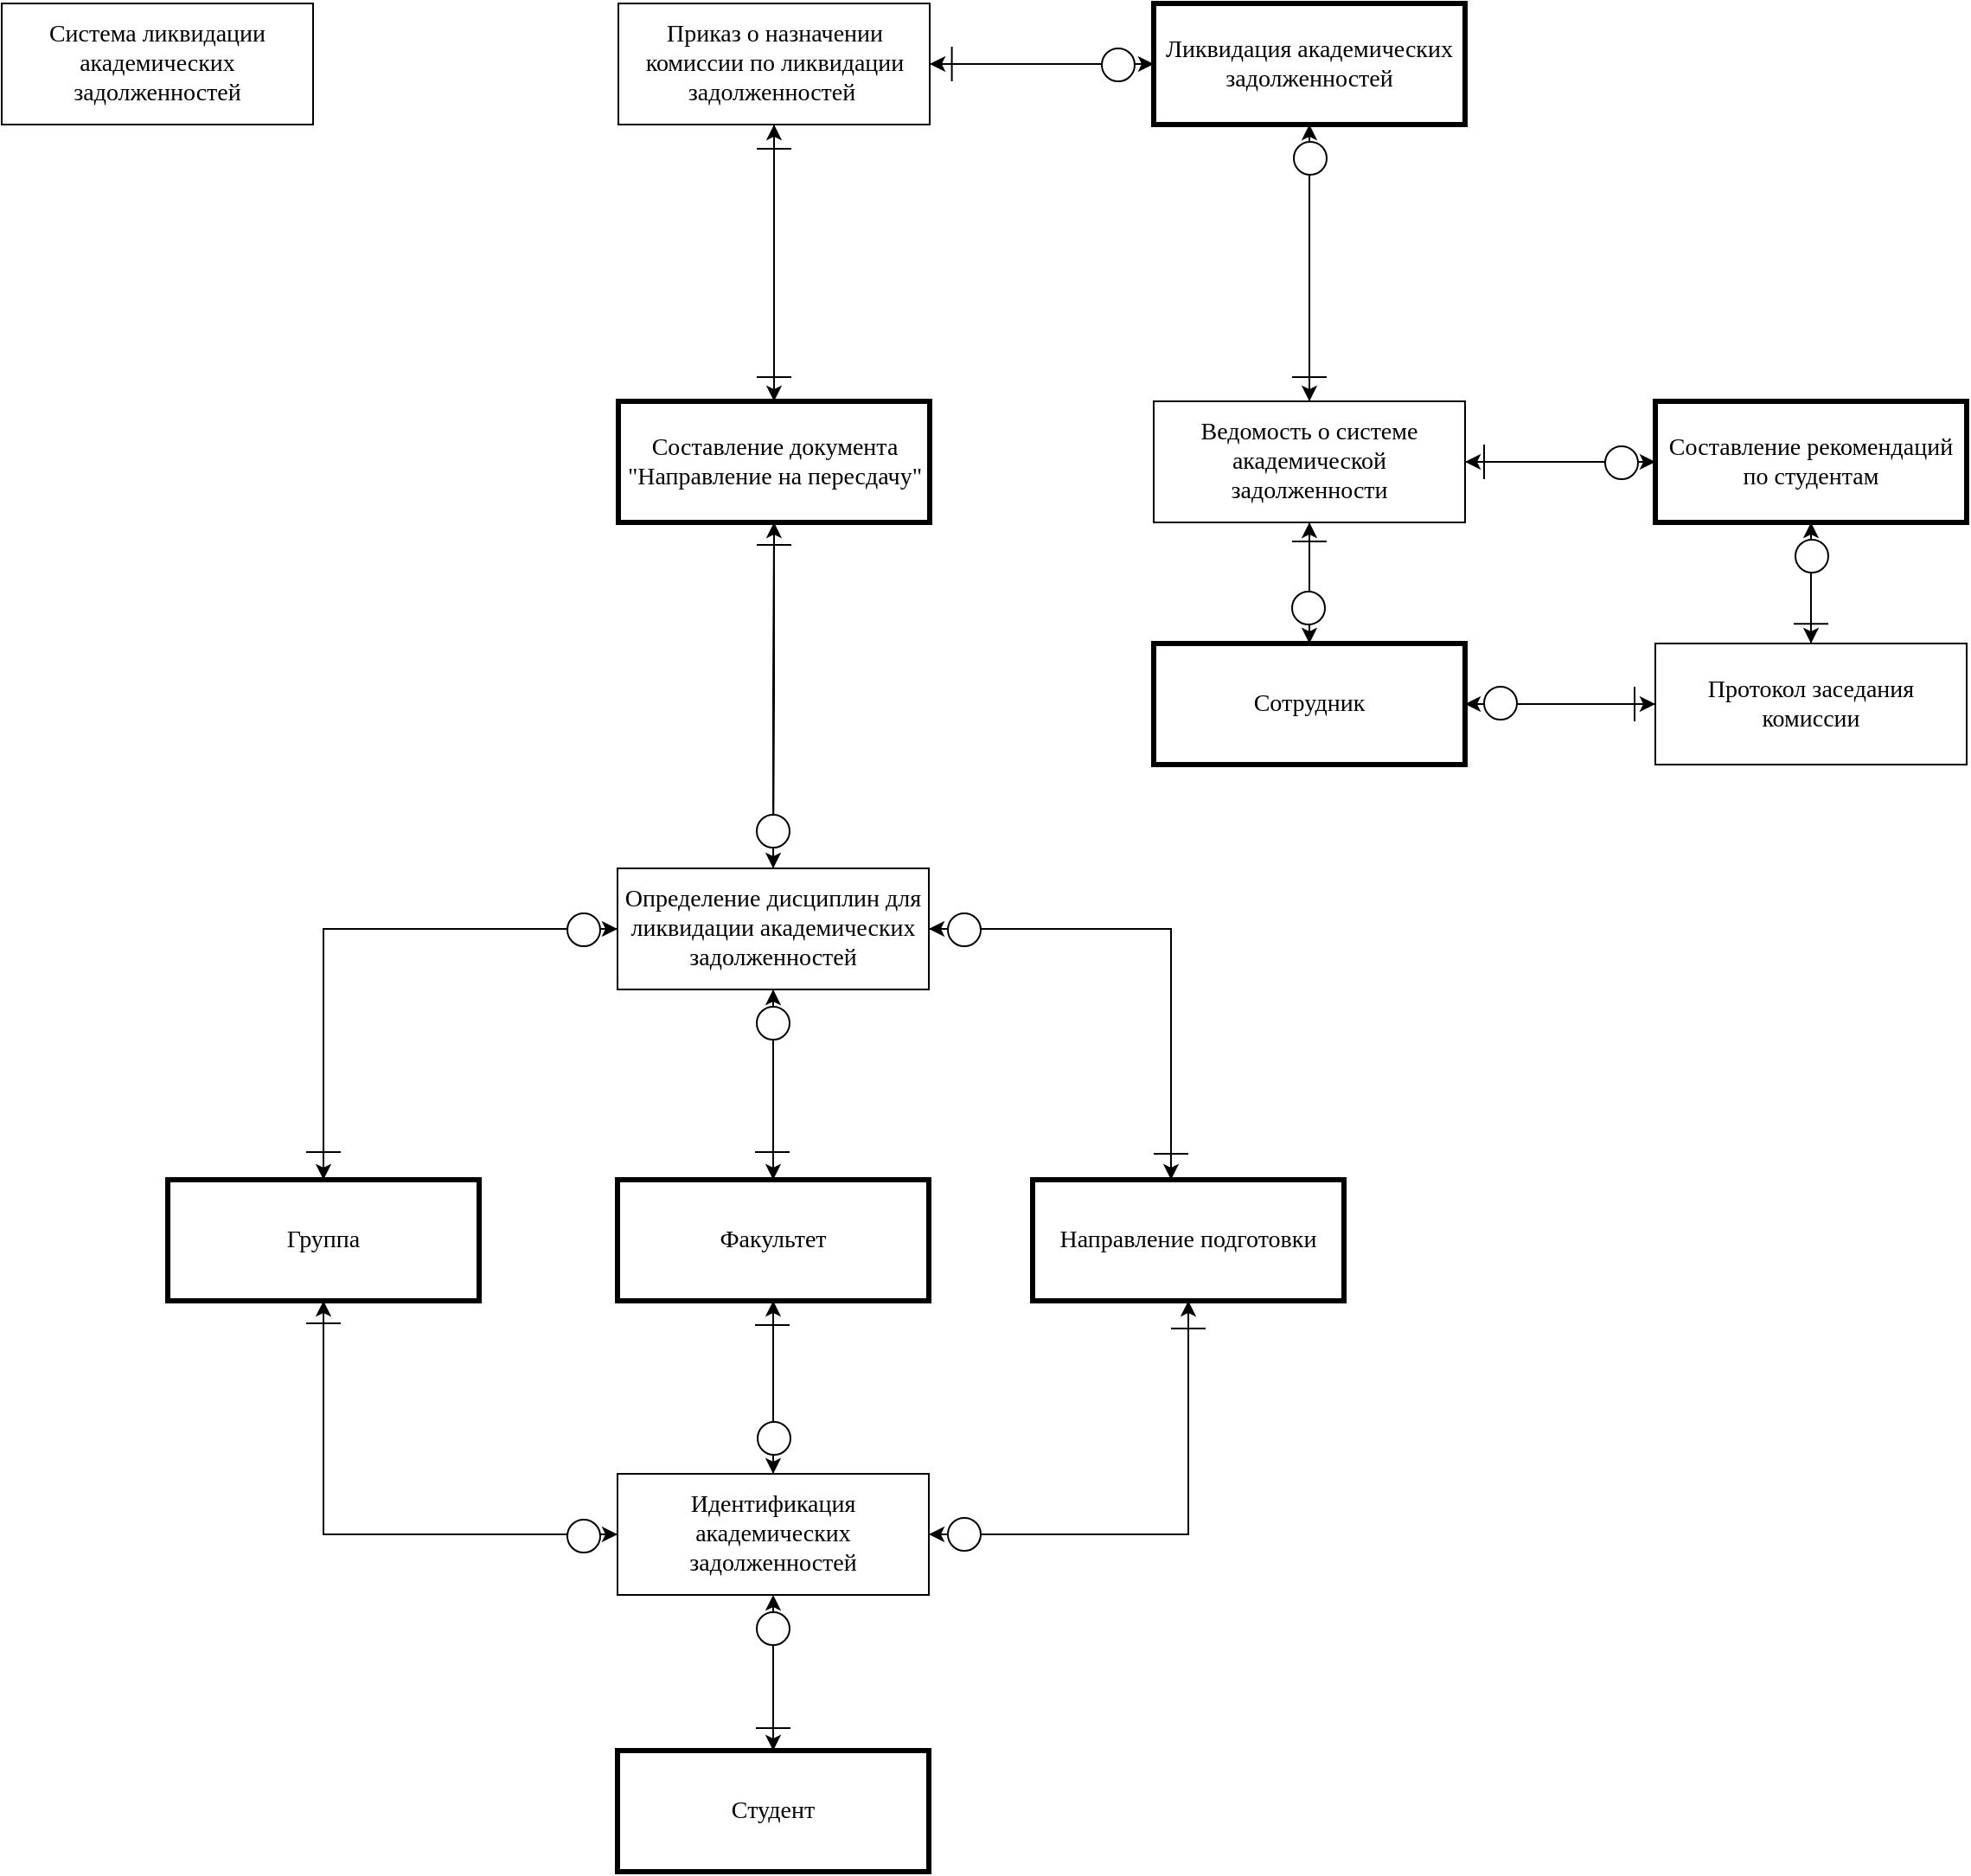 <mxfile version="26.2.14">
  <diagram name="Страница — 1" id="XxCqZf1vbdF2sUT-V-np">
    <mxGraphModel dx="1546" dy="2035" grid="1" gridSize="10" guides="1" tooltips="1" connect="1" arrows="1" fold="1" page="1" pageScale="1" pageWidth="827" pageHeight="1169" math="0" shadow="0">
      <root>
        <mxCell id="0" />
        <mxCell id="1" parent="0" />
        <mxCell id="1l_1Ohui1OAXLo1jwIuh-1" value="Система ликвидации академических задолженностей" style="rounded=0;whiteSpace=wrap;html=1;fontFamily=Times New Roman;fontSize=14;" parent="1" vertex="1">
          <mxGeometry x="324" y="-920" width="180" height="70" as="geometry" />
        </mxCell>
        <mxCell id="ND-Zr3Mcvp1jfN4iyUee-63" style="edgeStyle=orthogonalEdgeStyle;rounded=0;orthogonalLoop=1;jettySize=auto;html=1;" parent="1" source="1l_1Ohui1OAXLo1jwIuh-2" target="ND-Zr3Mcvp1jfN4iyUee-41" edge="1">
          <mxGeometry relative="1" as="geometry" />
        </mxCell>
        <mxCell id="1l_1Ohui1OAXLo1jwIuh-2" value="Студент" style="rounded=0;whiteSpace=wrap;html=1;fontFamily=Times New Roman;fontSize=14;strokeWidth=3;" parent="1" vertex="1">
          <mxGeometry x="680" y="90" width="180" height="70" as="geometry" />
        </mxCell>
        <mxCell id="ExfXu41y4xgW8dkW9e0b-39" style="edgeStyle=orthogonalEdgeStyle;rounded=0;orthogonalLoop=1;jettySize=auto;html=1;entryX=0;entryY=0.5;entryDx=0;entryDy=0;" parent="1" source="Nsonk-Qi_ZuO93uDYVnr-1" target="ExfXu41y4xgW8dkW9e0b-36" edge="1">
          <mxGeometry relative="1" as="geometry" />
        </mxCell>
        <mxCell id="ExfXu41y4xgW8dkW9e0b-43" style="edgeStyle=orthogonalEdgeStyle;rounded=0;orthogonalLoop=1;jettySize=auto;html=1;" parent="1" source="Nsonk-Qi_ZuO93uDYVnr-1" target="Nsonk-Qi_ZuO93uDYVnr-3" edge="1">
          <mxGeometry relative="1" as="geometry" />
        </mxCell>
        <mxCell id="Nsonk-Qi_ZuO93uDYVnr-1" value="Сотрудник" style="rounded=0;whiteSpace=wrap;html=1;fontFamily=Times New Roman;fontSize=14;strokeWidth=3;" parent="1" vertex="1">
          <mxGeometry x="990" y="-550" width="180" height="70" as="geometry" />
        </mxCell>
        <mxCell id="ND-Zr3Mcvp1jfN4iyUee-58" style="edgeStyle=orthogonalEdgeStyle;rounded=0;orthogonalLoop=1;jettySize=auto;html=1;entryX=0.5;entryY=1;entryDx=0;entryDy=0;" parent="1" source="Nsonk-Qi_ZuO93uDYVnr-2" target="Nsonk-Qi_ZuO93uDYVnr-24" edge="1">
          <mxGeometry relative="1" as="geometry" />
        </mxCell>
        <mxCell id="ExfXu41y4xgW8dkW9e0b-6" style="edgeStyle=orthogonalEdgeStyle;rounded=0;orthogonalLoop=1;jettySize=auto;html=1;" parent="1" source="Nsonk-Qi_ZuO93uDYVnr-2" target="ND-Zr3Mcvp1jfN4iyUee-41" edge="1">
          <mxGeometry relative="1" as="geometry" />
        </mxCell>
        <mxCell id="Nsonk-Qi_ZuO93uDYVnr-2" value="Факультет" style="rounded=0;whiteSpace=wrap;html=1;fontFamily=Times New Roman;fontSize=14;strokeWidth=3;" parent="1" vertex="1">
          <mxGeometry x="680" y="-240" width="180" height="70" as="geometry" />
        </mxCell>
        <mxCell id="ExfXu41y4xgW8dkW9e0b-38" style="edgeStyle=orthogonalEdgeStyle;rounded=0;orthogonalLoop=1;jettySize=auto;html=1;" parent="1" source="Nsonk-Qi_ZuO93uDYVnr-3" target="ExfXu41y4xgW8dkW9e0b-24" edge="1">
          <mxGeometry relative="1" as="geometry" />
        </mxCell>
        <mxCell id="ExfXu41y4xgW8dkW9e0b-42" style="edgeStyle=orthogonalEdgeStyle;rounded=0;orthogonalLoop=1;jettySize=auto;html=1;entryX=0.5;entryY=0;entryDx=0;entryDy=0;" parent="1" source="Nsonk-Qi_ZuO93uDYVnr-3" target="Nsonk-Qi_ZuO93uDYVnr-1" edge="1">
          <mxGeometry relative="1" as="geometry" />
        </mxCell>
        <mxCell id="ExfXu41y4xgW8dkW9e0b-46" style="edgeStyle=orthogonalEdgeStyle;rounded=0;orthogonalLoop=1;jettySize=auto;html=1;" parent="1" source="Nsonk-Qi_ZuO93uDYVnr-3" target="ND-Zr3Mcvp1jfN4iyUee-70" edge="1">
          <mxGeometry relative="1" as="geometry" />
        </mxCell>
        <mxCell id="Nsonk-Qi_ZuO93uDYVnr-3" value="Ведомость о системе академической задолженности" style="rounded=0;whiteSpace=wrap;html=1;fontFamily=Times New Roman;fontSize=14;" parent="1" vertex="1">
          <mxGeometry x="990" y="-690" width="180" height="70" as="geometry" />
        </mxCell>
        <mxCell id="ND-Zr3Mcvp1jfN4iyUee-65" style="edgeStyle=orthogonalEdgeStyle;rounded=0;orthogonalLoop=1;jettySize=auto;html=1;entryX=0.5;entryY=1;entryDx=0;entryDy=0;" parent="1" source="Nsonk-Qi_ZuO93uDYVnr-24" target="ND-Zr3Mcvp1jfN4iyUee-64" edge="1">
          <mxGeometry relative="1" as="geometry" />
        </mxCell>
        <mxCell id="ExfXu41y4xgW8dkW9e0b-33" style="edgeStyle=orthogonalEdgeStyle;rounded=0;orthogonalLoop=1;jettySize=auto;html=1;" parent="1" source="Nsonk-Qi_ZuO93uDYVnr-24" target="ND-Zr3Mcvp1jfN4iyUee-52" edge="1">
          <mxGeometry relative="1" as="geometry">
            <Array as="points">
              <mxPoint x="1000" y="-385" />
            </Array>
          </mxGeometry>
        </mxCell>
        <mxCell id="ExfXu41y4xgW8dkW9e0b-34" style="edgeStyle=orthogonalEdgeStyle;rounded=0;orthogonalLoop=1;jettySize=auto;html=1;" parent="1" source="Nsonk-Qi_ZuO93uDYVnr-24" target="Nsonk-Qi_ZuO93uDYVnr-2" edge="1">
          <mxGeometry relative="1" as="geometry" />
        </mxCell>
        <mxCell id="ExfXu41y4xgW8dkW9e0b-35" style="edgeStyle=orthogonalEdgeStyle;rounded=0;orthogonalLoop=1;jettySize=auto;html=1;entryX=0.5;entryY=0;entryDx=0;entryDy=0;" parent="1" source="Nsonk-Qi_ZuO93uDYVnr-24" target="ND-Zr3Mcvp1jfN4iyUee-34" edge="1">
          <mxGeometry relative="1" as="geometry" />
        </mxCell>
        <mxCell id="Nsonk-Qi_ZuO93uDYVnr-24" value="Определение дисциплин для ликвидации академических задолженностей" style="rounded=0;whiteSpace=wrap;html=1;fontFamily=Times New Roman;fontSize=14;" parent="1" vertex="1">
          <mxGeometry x="680" y="-420" width="180" height="70" as="geometry" />
        </mxCell>
        <mxCell id="ND-Zr3Mcvp1jfN4iyUee-59" style="edgeStyle=orthogonalEdgeStyle;rounded=0;orthogonalLoop=1;jettySize=auto;html=1;entryX=0;entryY=0.5;entryDx=0;entryDy=0;" parent="1" source="ND-Zr3Mcvp1jfN4iyUee-34" target="Nsonk-Qi_ZuO93uDYVnr-24" edge="1">
          <mxGeometry relative="1" as="geometry">
            <Array as="points">
              <mxPoint x="510" y="-385" />
            </Array>
          </mxGeometry>
        </mxCell>
        <mxCell id="ExfXu41y4xgW8dkW9e0b-5" style="edgeStyle=orthogonalEdgeStyle;rounded=0;orthogonalLoop=1;jettySize=auto;html=1;entryX=0;entryY=0.5;entryDx=0;entryDy=0;" parent="1" source="ND-Zr3Mcvp1jfN4iyUee-34" target="ND-Zr3Mcvp1jfN4iyUee-41" edge="1">
          <mxGeometry relative="1" as="geometry">
            <Array as="points">
              <mxPoint x="510" y="-35" />
            </Array>
          </mxGeometry>
        </mxCell>
        <mxCell id="ND-Zr3Mcvp1jfN4iyUee-34" value="Группа" style="rounded=0;whiteSpace=wrap;html=1;fontFamily=Times New Roman;fontSize=14;strokeWidth=3;" parent="1" vertex="1">
          <mxGeometry x="420" y="-240" width="180" height="70" as="geometry" />
        </mxCell>
        <mxCell id="ND-Zr3Mcvp1jfN4iyUee-53" style="edgeStyle=orthogonalEdgeStyle;rounded=0;orthogonalLoop=1;jettySize=auto;html=1;entryX=0.5;entryY=1;entryDx=0;entryDy=0;" parent="1" source="ND-Zr3Mcvp1jfN4iyUee-41" target="ND-Zr3Mcvp1jfN4iyUee-52" edge="1">
          <mxGeometry relative="1" as="geometry" />
        </mxCell>
        <mxCell id="ND-Zr3Mcvp1jfN4iyUee-55" style="edgeStyle=orthogonalEdgeStyle;rounded=0;orthogonalLoop=1;jettySize=auto;html=1;entryX=0.5;entryY=1;entryDx=0;entryDy=0;" parent="1" source="ND-Zr3Mcvp1jfN4iyUee-41" target="Nsonk-Qi_ZuO93uDYVnr-2" edge="1">
          <mxGeometry relative="1" as="geometry" />
        </mxCell>
        <mxCell id="ND-Zr3Mcvp1jfN4iyUee-56" style="edgeStyle=orthogonalEdgeStyle;rounded=0;orthogonalLoop=1;jettySize=auto;html=1;entryX=0.5;entryY=1;entryDx=0;entryDy=0;" parent="1" source="ND-Zr3Mcvp1jfN4iyUee-41" target="ND-Zr3Mcvp1jfN4iyUee-34" edge="1">
          <mxGeometry relative="1" as="geometry" />
        </mxCell>
        <mxCell id="ND-Zr3Mcvp1jfN4iyUee-41" value="Идентификация академических задолженностей" style="rounded=0;whiteSpace=wrap;html=1;fontFamily=Times New Roman;fontSize=14;" parent="1" vertex="1">
          <mxGeometry x="680" y="-70" width="180" height="70" as="geometry" />
        </mxCell>
        <mxCell id="ND-Zr3Mcvp1jfN4iyUee-57" style="edgeStyle=orthogonalEdgeStyle;rounded=0;orthogonalLoop=1;jettySize=auto;html=1;entryX=1;entryY=0.5;entryDx=0;entryDy=0;" parent="1" source="ND-Zr3Mcvp1jfN4iyUee-52" target="Nsonk-Qi_ZuO93uDYVnr-24" edge="1">
          <mxGeometry relative="1" as="geometry">
            <Array as="points">
              <mxPoint x="1000" y="-385" />
            </Array>
          </mxGeometry>
        </mxCell>
        <mxCell id="ExfXu41y4xgW8dkW9e0b-7" style="edgeStyle=orthogonalEdgeStyle;rounded=0;orthogonalLoop=1;jettySize=auto;html=1;entryX=1;entryY=0.5;entryDx=0;entryDy=0;" parent="1" source="ND-Zr3Mcvp1jfN4iyUee-52" target="ND-Zr3Mcvp1jfN4iyUee-41" edge="1">
          <mxGeometry relative="1" as="geometry">
            <Array as="points">
              <mxPoint x="1010" y="-35" />
            </Array>
          </mxGeometry>
        </mxCell>
        <mxCell id="ND-Zr3Mcvp1jfN4iyUee-52" value="Направление подготовки" style="rounded=0;whiteSpace=wrap;html=1;fontFamily=Times New Roman;fontSize=14;strokeWidth=3;" parent="1" vertex="1">
          <mxGeometry x="920" y="-240" width="180" height="70" as="geometry" />
        </mxCell>
        <mxCell id="ExfXu41y4xgW8dkW9e0b-17" style="edgeStyle=orthogonalEdgeStyle;rounded=0;orthogonalLoop=1;jettySize=auto;html=1;entryX=0.5;entryY=1;entryDx=0;entryDy=0;" parent="1" source="ND-Zr3Mcvp1jfN4iyUee-64" target="ExfXu41y4xgW8dkW9e0b-16" edge="1">
          <mxGeometry relative="1" as="geometry" />
        </mxCell>
        <mxCell id="ExfXu41y4xgW8dkW9e0b-54" style="edgeStyle=orthogonalEdgeStyle;rounded=0;orthogonalLoop=1;jettySize=auto;html=1;entryX=0.5;entryY=0;entryDx=0;entryDy=0;" parent="1" source="ND-Zr3Mcvp1jfN4iyUee-64" target="Nsonk-Qi_ZuO93uDYVnr-24" edge="1">
          <mxGeometry relative="1" as="geometry" />
        </mxCell>
        <mxCell id="ND-Zr3Mcvp1jfN4iyUee-64" value="Составление документа &quot;Направление на пересдачу&quot;" style="rounded=0;whiteSpace=wrap;html=1;fontFamily=Times New Roman;fontSize=14;strokeWidth=3;" parent="1" vertex="1">
          <mxGeometry x="680.5" y="-690" width="180" height="70" as="geometry" />
        </mxCell>
        <mxCell id="ExfXu41y4xgW8dkW9e0b-32" style="edgeStyle=orthogonalEdgeStyle;rounded=0;orthogonalLoop=1;jettySize=auto;html=1;entryX=1;entryY=0.5;entryDx=0;entryDy=0;" parent="1" source="ND-Zr3Mcvp1jfN4iyUee-70" target="ExfXu41y4xgW8dkW9e0b-16" edge="1">
          <mxGeometry relative="1" as="geometry" />
        </mxCell>
        <mxCell id="ExfXu41y4xgW8dkW9e0b-37" style="edgeStyle=orthogonalEdgeStyle;rounded=0;orthogonalLoop=1;jettySize=auto;html=1;" parent="1" source="ND-Zr3Mcvp1jfN4iyUee-70" target="Nsonk-Qi_ZuO93uDYVnr-3" edge="1">
          <mxGeometry relative="1" as="geometry" />
        </mxCell>
        <mxCell id="ND-Zr3Mcvp1jfN4iyUee-70" value="Ликвидация академических задолженностей" style="rounded=0;whiteSpace=wrap;html=1;fontFamily=Times New Roman;fontSize=14;strokeWidth=3;" parent="1" vertex="1">
          <mxGeometry x="990" y="-920" width="180" height="70" as="geometry" />
        </mxCell>
        <mxCell id="ExfXu41y4xgW8dkW9e0b-9" value="" style="edgeStyle=orthogonalEdgeStyle;rounded=0;orthogonalLoop=1;jettySize=auto;html=1;" parent="1" source="ExfXu41y4xgW8dkW9e0b-1" target="1l_1Ohui1OAXLo1jwIuh-2" edge="1">
          <mxGeometry relative="1" as="geometry" />
        </mxCell>
        <mxCell id="ExfXu41y4xgW8dkW9e0b-1" value="" style="ellipse;whiteSpace=wrap;html=1;aspect=fixed;" parent="1" vertex="1">
          <mxGeometry x="760.5" y="10" width="19" height="19" as="geometry" />
        </mxCell>
        <mxCell id="ExfXu41y4xgW8dkW9e0b-2" value="" style="endArrow=none;html=1;rounded=0;" parent="1" edge="1">
          <mxGeometry width="50" height="50" relative="1" as="geometry">
            <mxPoint x="760" y="77" as="sourcePoint" />
            <mxPoint x="780" y="77" as="targetPoint" />
            <Array as="points">
              <mxPoint x="770" y="77" />
            </Array>
          </mxGeometry>
        </mxCell>
        <mxCell id="ExfXu41y4xgW8dkW9e0b-8" value="" style="ellipse;whiteSpace=wrap;html=1;aspect=fixed;" parent="1" vertex="1">
          <mxGeometry x="871" y="-44.5" width="19" height="19" as="geometry" />
        </mxCell>
        <mxCell id="ExfXu41y4xgW8dkW9e0b-11" value="" style="ellipse;whiteSpace=wrap;html=1;aspect=fixed;" parent="1" vertex="1">
          <mxGeometry x="761" y="-100" width="19" height="19" as="geometry" />
        </mxCell>
        <mxCell id="ExfXu41y4xgW8dkW9e0b-12" value="" style="endArrow=none;html=1;rounded=0;" parent="1" edge="1">
          <mxGeometry width="50" height="50" relative="1" as="geometry">
            <mxPoint x="1000" y="-154" as="sourcePoint" />
            <mxPoint x="1020" y="-154" as="targetPoint" />
            <Array as="points">
              <mxPoint x="1010" y="-154" />
            </Array>
          </mxGeometry>
        </mxCell>
        <mxCell id="ExfXu41y4xgW8dkW9e0b-13" value="" style="endArrow=none;html=1;rounded=0;" parent="1" edge="1">
          <mxGeometry width="50" height="50" relative="1" as="geometry">
            <mxPoint x="759.5" y="-156" as="sourcePoint" />
            <mxPoint x="779.5" y="-156" as="targetPoint" />
            <Array as="points">
              <mxPoint x="769.5" y="-156" />
            </Array>
          </mxGeometry>
        </mxCell>
        <mxCell id="ExfXu41y4xgW8dkW9e0b-14" value="" style="endArrow=none;html=1;rounded=0;" parent="1" edge="1">
          <mxGeometry width="50" height="50" relative="1" as="geometry">
            <mxPoint x="500" y="-157" as="sourcePoint" />
            <mxPoint x="520" y="-157" as="targetPoint" />
            <Array as="points">
              <mxPoint x="510" y="-157" />
            </Array>
          </mxGeometry>
        </mxCell>
        <mxCell id="ExfXu41y4xgW8dkW9e0b-15" value="" style="ellipse;whiteSpace=wrap;html=1;aspect=fixed;" parent="1" vertex="1">
          <mxGeometry x="651" y="-43.5" width="19" height="19" as="geometry" />
        </mxCell>
        <mxCell id="ExfXu41y4xgW8dkW9e0b-18" style="edgeStyle=orthogonalEdgeStyle;rounded=0;orthogonalLoop=1;jettySize=auto;html=1;entryX=0.5;entryY=0;entryDx=0;entryDy=0;" parent="1" source="ExfXu41y4xgW8dkW9e0b-16" target="ND-Zr3Mcvp1jfN4iyUee-64" edge="1">
          <mxGeometry relative="1" as="geometry" />
        </mxCell>
        <mxCell id="ExfXu41y4xgW8dkW9e0b-23" style="edgeStyle=orthogonalEdgeStyle;rounded=0;orthogonalLoop=1;jettySize=auto;html=1;entryX=0;entryY=0.5;entryDx=0;entryDy=0;" parent="1" source="ExfXu41y4xgW8dkW9e0b-16" target="ND-Zr3Mcvp1jfN4iyUee-70" edge="1">
          <mxGeometry relative="1" as="geometry" />
        </mxCell>
        <mxCell id="ExfXu41y4xgW8dkW9e0b-16" value="Приказ о назначении комиссии по ликвидации задолженностей&amp;nbsp;" style="rounded=0;whiteSpace=wrap;html=1;fontFamily=Times New Roman;fontSize=14;" parent="1" vertex="1">
          <mxGeometry x="680.5" y="-920" width="180" height="70" as="geometry" />
        </mxCell>
        <mxCell id="ExfXu41y4xgW8dkW9e0b-41" style="edgeStyle=orthogonalEdgeStyle;rounded=0;orthogonalLoop=1;jettySize=auto;html=1;entryX=0.5;entryY=0;entryDx=0;entryDy=0;" parent="1" source="ExfXu41y4xgW8dkW9e0b-24" target="ExfXu41y4xgW8dkW9e0b-36" edge="1">
          <mxGeometry relative="1" as="geometry" />
        </mxCell>
        <mxCell id="ExfXu41y4xgW8dkW9e0b-45" style="edgeStyle=orthogonalEdgeStyle;rounded=0;orthogonalLoop=1;jettySize=auto;html=1;" parent="1" source="ExfXu41y4xgW8dkW9e0b-24" edge="1">
          <mxGeometry relative="1" as="geometry">
            <mxPoint x="1170" y="-655.0" as="targetPoint" />
          </mxGeometry>
        </mxCell>
        <mxCell id="ExfXu41y4xgW8dkW9e0b-24" value="Составление рекомендаций по студентам" style="rounded=0;whiteSpace=wrap;html=1;fontFamily=Times New Roman;fontSize=14;strokeWidth=3;" parent="1" vertex="1">
          <mxGeometry x="1280" y="-690" width="180" height="70" as="geometry" />
        </mxCell>
        <mxCell id="ExfXu41y4xgW8dkW9e0b-40" style="edgeStyle=orthogonalEdgeStyle;rounded=0;orthogonalLoop=1;jettySize=auto;html=1;" parent="1" source="ExfXu41y4xgW8dkW9e0b-36" target="ExfXu41y4xgW8dkW9e0b-24" edge="1">
          <mxGeometry relative="1" as="geometry" />
        </mxCell>
        <mxCell id="ExfXu41y4xgW8dkW9e0b-44" style="edgeStyle=orthogonalEdgeStyle;rounded=0;orthogonalLoop=1;jettySize=auto;html=1;" parent="1" source="ExfXu41y4xgW8dkW9e0b-36" target="Nsonk-Qi_ZuO93uDYVnr-1" edge="1">
          <mxGeometry relative="1" as="geometry" />
        </mxCell>
        <mxCell id="ExfXu41y4xgW8dkW9e0b-36" value="Протокол заседания комиссии" style="rounded=0;whiteSpace=wrap;html=1;fontFamily=Times New Roman;fontSize=14;" parent="1" vertex="1">
          <mxGeometry x="1280" y="-550" width="180" height="70" as="geometry" />
        </mxCell>
        <mxCell id="ExfXu41y4xgW8dkW9e0b-47" value="" style="ellipse;whiteSpace=wrap;html=1;aspect=fixed;" parent="1" vertex="1">
          <mxGeometry x="871" y="-394" width="19" height="19" as="geometry" />
        </mxCell>
        <mxCell id="ExfXu41y4xgW8dkW9e0b-48" value="" style="ellipse;whiteSpace=wrap;html=1;aspect=fixed;" parent="1" vertex="1">
          <mxGeometry x="760.5" y="-340" width="19" height="19" as="geometry" />
        </mxCell>
        <mxCell id="ExfXu41y4xgW8dkW9e0b-49" value="" style="ellipse;whiteSpace=wrap;html=1;aspect=fixed;" parent="1" vertex="1">
          <mxGeometry x="651" y="-394" width="19" height="19" as="geometry" />
        </mxCell>
        <mxCell id="ExfXu41y4xgW8dkW9e0b-50" value="" style="endArrow=none;html=1;rounded=0;" parent="1" edge="1">
          <mxGeometry width="50" height="50" relative="1" as="geometry">
            <mxPoint x="990" y="-255" as="sourcePoint" />
            <mxPoint x="1010" y="-255" as="targetPoint" />
            <Array as="points">
              <mxPoint x="1000" y="-255" />
            </Array>
          </mxGeometry>
        </mxCell>
        <mxCell id="ExfXu41y4xgW8dkW9e0b-51" value="" style="endArrow=none;html=1;rounded=0;" parent="1" edge="1">
          <mxGeometry width="50" height="50" relative="1" as="geometry">
            <mxPoint x="759.5" y="-256" as="sourcePoint" />
            <mxPoint x="779.5" y="-256" as="targetPoint" />
            <Array as="points">
              <mxPoint x="769.5" y="-256" />
            </Array>
          </mxGeometry>
        </mxCell>
        <mxCell id="ExfXu41y4xgW8dkW9e0b-52" value="" style="endArrow=none;html=1;rounded=0;" parent="1" edge="1">
          <mxGeometry width="50" height="50" relative="1" as="geometry">
            <mxPoint x="500" y="-256" as="sourcePoint" />
            <mxPoint x="520" y="-256" as="targetPoint" />
            <Array as="points">
              <mxPoint x="510" y="-256" />
            </Array>
          </mxGeometry>
        </mxCell>
        <mxCell id="ExfXu41y4xgW8dkW9e0b-53" value="" style="ellipse;whiteSpace=wrap;html=1;aspect=fixed;" parent="1" vertex="1">
          <mxGeometry x="760.5" y="-451" width="19" height="19" as="geometry" />
        </mxCell>
        <mxCell id="ExfXu41y4xgW8dkW9e0b-55" value="" style="endArrow=none;html=1;rounded=0;" parent="1" edge="1">
          <mxGeometry width="50" height="50" relative="1" as="geometry">
            <mxPoint x="760.5" y="-607" as="sourcePoint" />
            <mxPoint x="780.5" y="-607" as="targetPoint" />
            <Array as="points">
              <mxPoint x="770.5" y="-607" />
            </Array>
          </mxGeometry>
        </mxCell>
        <mxCell id="ExfXu41y4xgW8dkW9e0b-56" value="" style="endArrow=none;html=1;rounded=0;" parent="1" edge="1">
          <mxGeometry width="50" height="50" relative="1" as="geometry">
            <mxPoint x="760.5" y="-704" as="sourcePoint" />
            <mxPoint x="780.5" y="-704" as="targetPoint" />
            <Array as="points">
              <mxPoint x="770.5" y="-704" />
            </Array>
          </mxGeometry>
        </mxCell>
        <mxCell id="ExfXu41y4xgW8dkW9e0b-57" value="" style="endArrow=none;html=1;rounded=0;" parent="1" edge="1">
          <mxGeometry width="50" height="50" relative="1" as="geometry">
            <mxPoint x="760.5" y="-836" as="sourcePoint" />
            <mxPoint x="780.5" y="-836" as="targetPoint" />
            <Array as="points">
              <mxPoint x="770.5" y="-836" />
            </Array>
          </mxGeometry>
        </mxCell>
        <mxCell id="ExfXu41y4xgW8dkW9e0b-58" value="" style="endArrow=none;html=1;rounded=0;" parent="1" edge="1">
          <mxGeometry width="50" height="50" relative="1" as="geometry">
            <mxPoint x="873.29" y="-875" as="sourcePoint" />
            <mxPoint x="873.29" y="-895" as="targetPoint" />
            <Array as="points">
              <mxPoint x="873.29" y="-875" />
            </Array>
          </mxGeometry>
        </mxCell>
        <mxCell id="ExfXu41y4xgW8dkW9e0b-59" value="" style="ellipse;whiteSpace=wrap;html=1;aspect=fixed;" parent="1" vertex="1">
          <mxGeometry x="960" y="-894" width="19" height="19" as="geometry" />
        </mxCell>
        <mxCell id="ExfXu41y4xgW8dkW9e0b-60" value="" style="ellipse;whiteSpace=wrap;html=1;aspect=fixed;" parent="1" vertex="1">
          <mxGeometry x="1071" y="-840" width="19" height="19" as="geometry" />
        </mxCell>
        <mxCell id="ExfXu41y4xgW8dkW9e0b-62" value="" style="endArrow=none;html=1;rounded=0;" parent="1" edge="1">
          <mxGeometry width="50" height="50" relative="1" as="geometry">
            <mxPoint x="1070" y="-704" as="sourcePoint" />
            <mxPoint x="1090" y="-704" as="targetPoint" />
            <Array as="points">
              <mxPoint x="1080" y="-704" />
            </Array>
          </mxGeometry>
        </mxCell>
        <mxCell id="ExfXu41y4xgW8dkW9e0b-63" value="" style="ellipse;whiteSpace=wrap;html=1;aspect=fixed;" parent="1" vertex="1">
          <mxGeometry x="1070" y="-580" width="19" height="19" as="geometry" />
        </mxCell>
        <mxCell id="ExfXu41y4xgW8dkW9e0b-64" value="" style="endArrow=none;html=1;rounded=0;" parent="1" edge="1">
          <mxGeometry width="50" height="50" relative="1" as="geometry">
            <mxPoint x="1070" y="-609" as="sourcePoint" />
            <mxPoint x="1090" y="-609" as="targetPoint" />
            <Array as="points">
              <mxPoint x="1080" y="-609" />
            </Array>
          </mxGeometry>
        </mxCell>
        <mxCell id="ExfXu41y4xgW8dkW9e0b-65" value="" style="ellipse;whiteSpace=wrap;html=1;aspect=fixed;" parent="1" vertex="1">
          <mxGeometry x="1181" y="-525" width="19" height="19" as="geometry" />
        </mxCell>
        <mxCell id="ExfXu41y4xgW8dkW9e0b-66" value="" style="endArrow=none;html=1;rounded=0;" parent="1" edge="1">
          <mxGeometry width="50" height="50" relative="1" as="geometry">
            <mxPoint x="1181" y="-645" as="sourcePoint" />
            <mxPoint x="1181" y="-665" as="targetPoint" />
            <Array as="points">
              <mxPoint x="1181" y="-645" />
            </Array>
          </mxGeometry>
        </mxCell>
        <mxCell id="ExfXu41y4xgW8dkW9e0b-67" value="" style="ellipse;whiteSpace=wrap;html=1;aspect=fixed;" parent="1" vertex="1">
          <mxGeometry x="1251" y="-664" width="19" height="19" as="geometry" />
        </mxCell>
        <mxCell id="ExfXu41y4xgW8dkW9e0b-68" value="" style="ellipse;whiteSpace=wrap;html=1;aspect=fixed;" parent="1" vertex="1">
          <mxGeometry x="1361" y="-610" width="19" height="19" as="geometry" />
        </mxCell>
        <mxCell id="ExfXu41y4xgW8dkW9e0b-69" value="" style="endArrow=none;html=1;rounded=0;" parent="1" edge="1">
          <mxGeometry width="50" height="50" relative="1" as="geometry">
            <mxPoint x="1360" y="-561.36" as="sourcePoint" />
            <mxPoint x="1380" y="-561.36" as="targetPoint" />
            <Array as="points">
              <mxPoint x="1370" y="-561.36" />
            </Array>
          </mxGeometry>
        </mxCell>
        <mxCell id="ExfXu41y4xgW8dkW9e0b-70" value="" style="endArrow=none;html=1;rounded=0;" parent="1" edge="1">
          <mxGeometry width="50" height="50" relative="1" as="geometry">
            <mxPoint x="1268" y="-505" as="sourcePoint" />
            <mxPoint x="1268" y="-525" as="targetPoint" />
            <Array as="points">
              <mxPoint x="1268" y="-505" />
            </Array>
          </mxGeometry>
        </mxCell>
      </root>
    </mxGraphModel>
  </diagram>
</mxfile>
